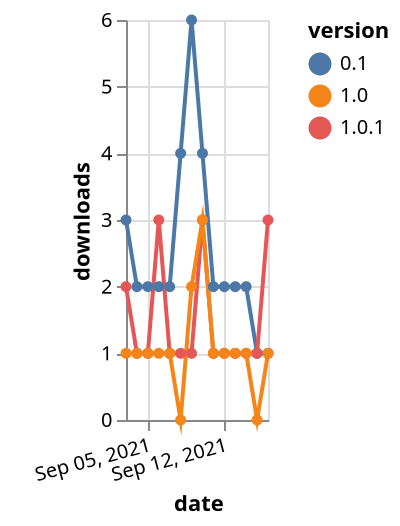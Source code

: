 {"$schema": "https://vega.github.io/schema/vega-lite/v5.json", "description": "A simple bar chart with embedded data.", "data": {"values": [{"date": "2021-09-03", "total": 2996, "delta": 3, "version": "0.1"}, {"date": "2021-09-04", "total": 2998, "delta": 2, "version": "0.1"}, {"date": "2021-09-05", "total": 3000, "delta": 2, "version": "0.1"}, {"date": "2021-09-06", "total": 3002, "delta": 2, "version": "0.1"}, {"date": "2021-09-07", "total": 3004, "delta": 2, "version": "0.1"}, {"date": "2021-09-08", "total": 3008, "delta": 4, "version": "0.1"}, {"date": "2021-09-09", "total": 3014, "delta": 6, "version": "0.1"}, {"date": "2021-09-10", "total": 3018, "delta": 4, "version": "0.1"}, {"date": "2021-09-11", "total": 3020, "delta": 2, "version": "0.1"}, {"date": "2021-09-12", "total": 3022, "delta": 2, "version": "0.1"}, {"date": "2021-09-13", "total": 3024, "delta": 2, "version": "0.1"}, {"date": "2021-09-14", "total": 3026, "delta": 2, "version": "0.1"}, {"date": "2021-09-15", "total": 3027, "delta": 1, "version": "0.1"}, {"date": "2021-09-16", "total": 3028, "delta": 1, "version": "0.1"}, {"date": "2021-09-03", "total": 617, "delta": 2, "version": "1.0.1"}, {"date": "2021-09-04", "total": 618, "delta": 1, "version": "1.0.1"}, {"date": "2021-09-05", "total": 619, "delta": 1, "version": "1.0.1"}, {"date": "2021-09-06", "total": 622, "delta": 3, "version": "1.0.1"}, {"date": "2021-09-07", "total": 623, "delta": 1, "version": "1.0.1"}, {"date": "2021-09-08", "total": 624, "delta": 1, "version": "1.0.1"}, {"date": "2021-09-09", "total": 625, "delta": 1, "version": "1.0.1"}, {"date": "2021-09-10", "total": 628, "delta": 3, "version": "1.0.1"}, {"date": "2021-09-11", "total": 629, "delta": 1, "version": "1.0.1"}, {"date": "2021-09-12", "total": 630, "delta": 1, "version": "1.0.1"}, {"date": "2021-09-13", "total": 631, "delta": 1, "version": "1.0.1"}, {"date": "2021-09-14", "total": 632, "delta": 1, "version": "1.0.1"}, {"date": "2021-09-15", "total": 633, "delta": 1, "version": "1.0.1"}, {"date": "2021-09-16", "total": 636, "delta": 3, "version": "1.0.1"}, {"date": "2021-09-03", "total": 332, "delta": 1, "version": "1.0"}, {"date": "2021-09-04", "total": 333, "delta": 1, "version": "1.0"}, {"date": "2021-09-05", "total": 334, "delta": 1, "version": "1.0"}, {"date": "2021-09-06", "total": 335, "delta": 1, "version": "1.0"}, {"date": "2021-09-07", "total": 336, "delta": 1, "version": "1.0"}, {"date": "2021-09-08", "total": 336, "delta": 0, "version": "1.0"}, {"date": "2021-09-09", "total": 338, "delta": 2, "version": "1.0"}, {"date": "2021-09-10", "total": 341, "delta": 3, "version": "1.0"}, {"date": "2021-09-11", "total": 342, "delta": 1, "version": "1.0"}, {"date": "2021-09-12", "total": 343, "delta": 1, "version": "1.0"}, {"date": "2021-09-13", "total": 344, "delta": 1, "version": "1.0"}, {"date": "2021-09-14", "total": 345, "delta": 1, "version": "1.0"}, {"date": "2021-09-15", "total": 345, "delta": 0, "version": "1.0"}, {"date": "2021-09-16", "total": 346, "delta": 1, "version": "1.0"}]}, "width": "container", "mark": {"type": "line", "point": {"filled": true}}, "encoding": {"x": {"field": "date", "type": "temporal", "timeUnit": "yearmonthdate", "title": "date", "axis": {"labelAngle": -15}}, "y": {"field": "delta", "type": "quantitative", "title": "downloads"}, "color": {"field": "version", "type": "nominal"}, "tooltip": {"field": "delta"}}}